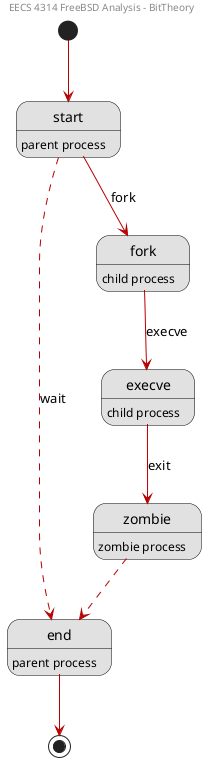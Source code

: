 @startuml
header EECS 4314 FreeBSD Analysis - BitTheory

skinparam state {
  ArrowColor #B70000
  BorderColor #000000
  FontName Impact
  BackgroundColor #e1e1e1
}

[*] --> start
start -[dashed]-> end : wait
start: parent process
end: parent process

start --> fork : fork
fork: child process

fork --> execve : execve
execve: child process

execve --> zombie : exit
zombie: zombie process

zombie -[dashed]-> end

end --> [*]


@enduml